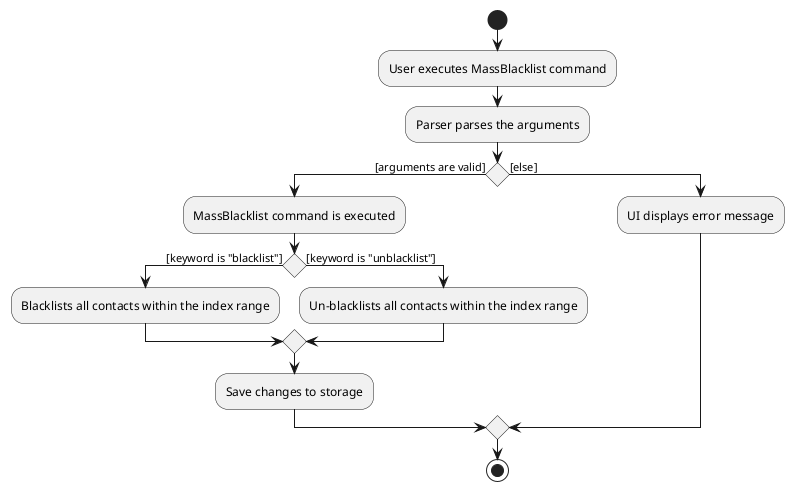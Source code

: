 @startuml
start
:User executes MassBlacklist command;
:Parser parses the arguments;
if () then ([arguments are valid])
    :MassBlacklist command is executed;
if () then ([keyword is "blacklist"])
    :Blacklists all contacts within the index range;
else ([keyword is "unblacklist"])
    :Un-blacklists all contacts within the index range;
endif
:Save changes to storage;
else ([else])
    :UI displays error message;
endif
stop
@enduml
